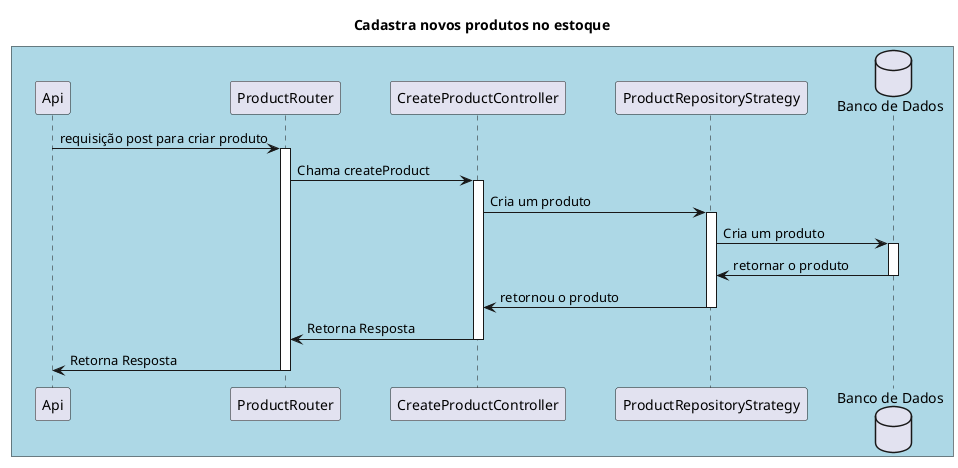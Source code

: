 @startuml
skinparam participantPadding 20
skinparam boxPadding 10

title "Cadastra novos produtos no estoque" 

box #LightBlue

participant "Api" as A
participant "ProductRouter" as R
participant "CreateProductController" as C
participant "ProductRepositoryStrategy" as PRP
database "Banco de Dados" as DB

A -> R: requisição post para criar produto
activate R
R -> C: Chama createProduct
activate C
C -> PRP: Cria um produto
activate PRP
PRP -> DB: Cria um produto
activate DB
DB -> PRP: retornar o produto
deactivate DB
PRP -> C: retornou o produto
deactivate PRP
C -> R: Retorna Resposta
deactivate C
R -> A: Retorna Resposta
deactivate R

@enduml